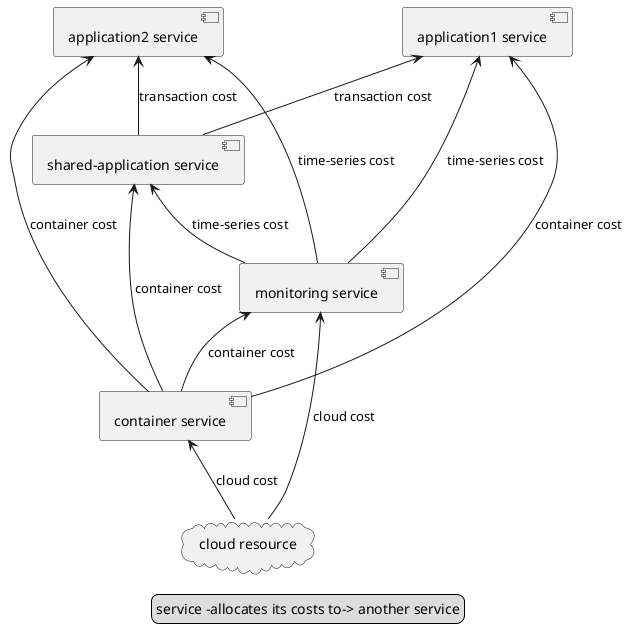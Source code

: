 @startuml

cloud CloudResource as "cloud resource"

[application1 service] <-down- [shared-application service]: transaction cost
[application1 service] <-down- [container service]: container cost
[application1 service] <-down- [monitoring service]: time-series cost

[application2 service] <-down- [shared-application service]: transaction cost
[application2 service] <-down- [container service]: container cost
[application2 service] <-down- [monitoring service]: time-series cost

[shared-application service] <-down- [container service]: container cost
[shared-application service] <-down- [monitoring service]: time-series cost

[monitoring service] <-down- [container service]: container cost
[monitoring service] <-down- CloudResource: cloud cost

[container service] <-down- CloudResource: cloud cost

legend
service -allocates its costs to-> another service
end legend

@enduml

